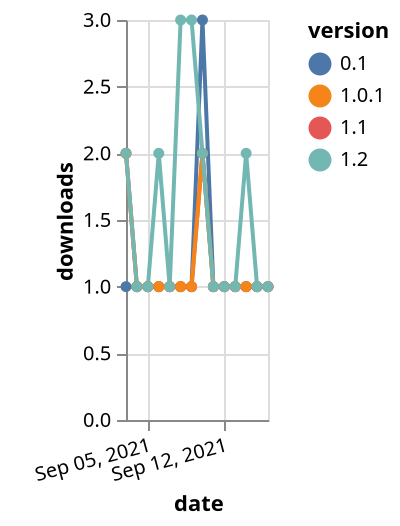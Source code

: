 {"$schema": "https://vega.github.io/schema/vega-lite/v5.json", "description": "A simple bar chart with embedded data.", "data": {"values": [{"date": "2021-09-03", "total": 216, "delta": 1, "version": "0.1"}, {"date": "2021-09-04", "total": 217, "delta": 1, "version": "0.1"}, {"date": "2021-09-05", "total": 218, "delta": 1, "version": "0.1"}, {"date": "2021-09-06", "total": 219, "delta": 1, "version": "0.1"}, {"date": "2021-09-07", "total": 220, "delta": 1, "version": "0.1"}, {"date": "2021-09-08", "total": 221, "delta": 1, "version": "0.1"}, {"date": "2021-09-09", "total": 222, "delta": 1, "version": "0.1"}, {"date": "2021-09-10", "total": 225, "delta": 3, "version": "0.1"}, {"date": "2021-09-11", "total": 226, "delta": 1, "version": "0.1"}, {"date": "2021-09-12", "total": 227, "delta": 1, "version": "0.1"}, {"date": "2021-09-13", "total": 228, "delta": 1, "version": "0.1"}, {"date": "2021-09-14", "total": 229, "delta": 1, "version": "0.1"}, {"date": "2021-09-15", "total": 230, "delta": 1, "version": "0.1"}, {"date": "2021-09-16", "total": 231, "delta": 1, "version": "0.1"}, {"date": "2021-09-03", "total": 125, "delta": 2, "version": "1.1"}, {"date": "2021-09-04", "total": 126, "delta": 1, "version": "1.1"}, {"date": "2021-09-05", "total": 127, "delta": 1, "version": "1.1"}, {"date": "2021-09-06", "total": 128, "delta": 1, "version": "1.1"}, {"date": "2021-09-07", "total": 129, "delta": 1, "version": "1.1"}, {"date": "2021-09-08", "total": 130, "delta": 1, "version": "1.1"}, {"date": "2021-09-09", "total": 131, "delta": 1, "version": "1.1"}, {"date": "2021-09-10", "total": 133, "delta": 2, "version": "1.1"}, {"date": "2021-09-11", "total": 134, "delta": 1, "version": "1.1"}, {"date": "2021-09-12", "total": 135, "delta": 1, "version": "1.1"}, {"date": "2021-09-13", "total": 136, "delta": 1, "version": "1.1"}, {"date": "2021-09-14", "total": 137, "delta": 1, "version": "1.1"}, {"date": "2021-09-15", "total": 138, "delta": 1, "version": "1.1"}, {"date": "2021-09-16", "total": 139, "delta": 1, "version": "1.1"}, {"date": "2021-09-03", "total": 143, "delta": 2, "version": "1.0.1"}, {"date": "2021-09-04", "total": 144, "delta": 1, "version": "1.0.1"}, {"date": "2021-09-05", "total": 145, "delta": 1, "version": "1.0.1"}, {"date": "2021-09-06", "total": 146, "delta": 1, "version": "1.0.1"}, {"date": "2021-09-07", "total": 147, "delta": 1, "version": "1.0.1"}, {"date": "2021-09-08", "total": 148, "delta": 1, "version": "1.0.1"}, {"date": "2021-09-09", "total": 149, "delta": 1, "version": "1.0.1"}, {"date": "2021-09-10", "total": 151, "delta": 2, "version": "1.0.1"}, {"date": "2021-09-11", "total": 152, "delta": 1, "version": "1.0.1"}, {"date": "2021-09-12", "total": 153, "delta": 1, "version": "1.0.1"}, {"date": "2021-09-13", "total": 154, "delta": 1, "version": "1.0.1"}, {"date": "2021-09-14", "total": 155, "delta": 1, "version": "1.0.1"}, {"date": "2021-09-15", "total": 156, "delta": 1, "version": "1.0.1"}, {"date": "2021-09-16", "total": 157, "delta": 1, "version": "1.0.1"}, {"date": "2021-09-03", "total": 205, "delta": 2, "version": "1.2"}, {"date": "2021-09-04", "total": 206, "delta": 1, "version": "1.2"}, {"date": "2021-09-05", "total": 207, "delta": 1, "version": "1.2"}, {"date": "2021-09-06", "total": 209, "delta": 2, "version": "1.2"}, {"date": "2021-09-07", "total": 210, "delta": 1, "version": "1.2"}, {"date": "2021-09-08", "total": 213, "delta": 3, "version": "1.2"}, {"date": "2021-09-09", "total": 216, "delta": 3, "version": "1.2"}, {"date": "2021-09-10", "total": 218, "delta": 2, "version": "1.2"}, {"date": "2021-09-11", "total": 219, "delta": 1, "version": "1.2"}, {"date": "2021-09-12", "total": 220, "delta": 1, "version": "1.2"}, {"date": "2021-09-13", "total": 221, "delta": 1, "version": "1.2"}, {"date": "2021-09-14", "total": 223, "delta": 2, "version": "1.2"}, {"date": "2021-09-15", "total": 224, "delta": 1, "version": "1.2"}, {"date": "2021-09-16", "total": 225, "delta": 1, "version": "1.2"}]}, "width": "container", "mark": {"type": "line", "point": {"filled": true}}, "encoding": {"x": {"field": "date", "type": "temporal", "timeUnit": "yearmonthdate", "title": "date", "axis": {"labelAngle": -15}}, "y": {"field": "delta", "type": "quantitative", "title": "downloads"}, "color": {"field": "version", "type": "nominal"}, "tooltip": {"field": "delta"}}}